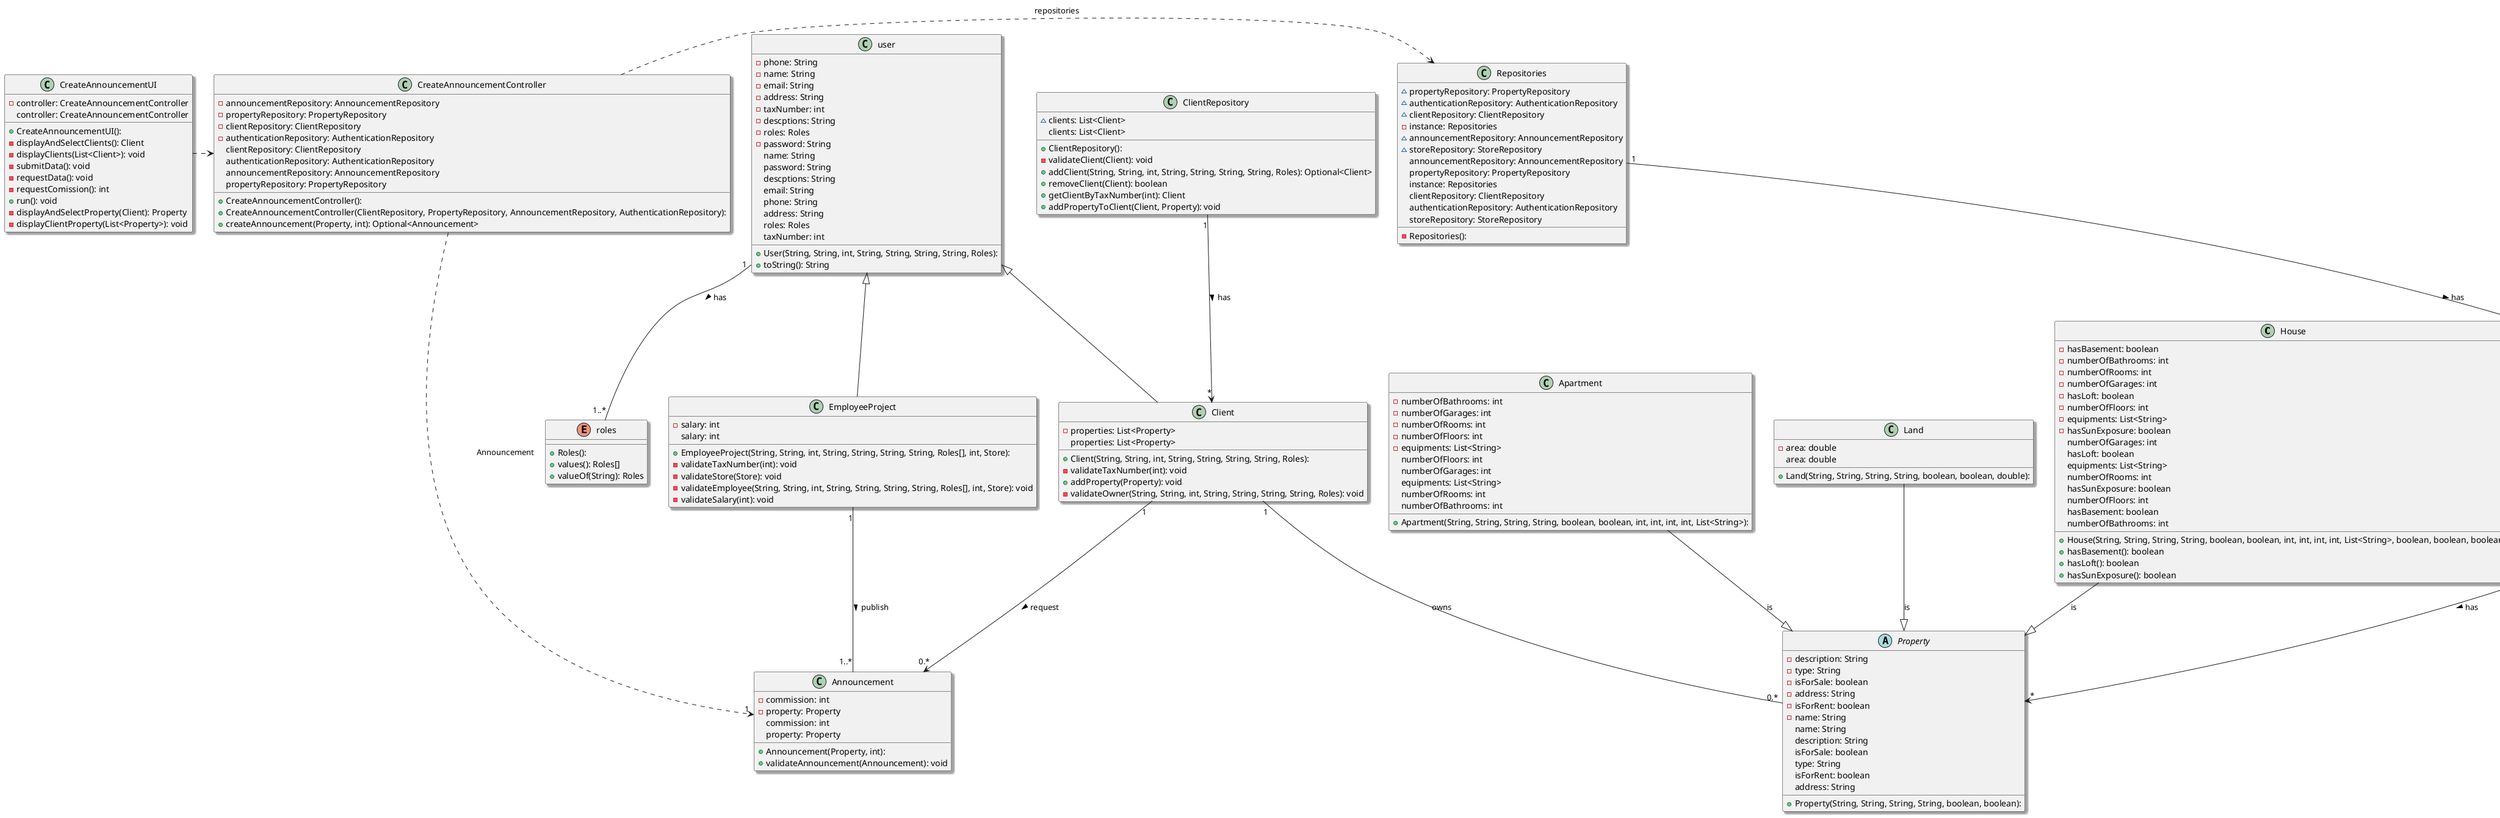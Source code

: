 @startuml
skinparam monochrome false
skinparam packageStyle rectangle
skinparam shadowing true
top to bottom direction

skinparam classAttributeIconSize "2"

class House{
  + House(String, String, String, String, boolean, boolean, int, int, int, int, List<String>, boolean, boolean, boolean):
  - hasBasement: boolean
  - numberOfBathrooms: int
  - numberOfRooms: int
  - numberOfGarages: int
  - hasLoft: boolean
  - numberOfFloors: int
  - equipments: List<String>
  - hasSunExposure: boolean
  + hasBasement(): boolean
  + hasLoft(): boolean
  + hasSunExposure(): boolean
   numberOfGarages: int
   hasLoft: boolean
   equipments: List<String>
   numberOfRooms: int
   hasSunExposure: boolean
   numberOfFloors: int
   hasBasement: boolean
   numberOfBathrooms: int
}
class Apartment{
  + Apartment(String, String, String, String, boolean, boolean, int, int, int, int, List<String>):
  - numberOfBathrooms: int
  - numberOfGarages: int
  - numberOfRooms: int
  - numberOfFloors: int
  - equipments: List<String>
   numberOfFloors: int
   numberOfGarages: int
   equipments: List<String>
   numberOfRooms: int
   numberOfBathrooms: int
}
class Land{
  + Land(String, String, String, String, boolean, boolean, double):
  - area: double
   area: double
}
abstract class Property {
  + Property(String, String, String, String, boolean, boolean):
  - description: String
  - type: String
  - isForSale: boolean
  - address: String
  - isForRent: boolean
  - name: String
   name: String
   description: String
   isForSale: boolean
   type: String
   isForRent: boolean
   address: String
}

class Repositories {
  - Repositories():
  ~ propertyRepository: PropertyRepository
  ~ authenticationRepository: AuthenticationRepository
  ~ clientRepository: ClientRepository
  - instance: Repositories
  ~ announcementRepository: AnnouncementRepository
  ~ storeRepository: StoreRepository
   announcementRepository: AnnouncementRepository
   propertyRepository: PropertyRepository
   instance: Repositories
   clientRepository: ClientRepository
   authenticationRepository: AuthenticationRepository
   storeRepository: StoreRepository
}
class CreateAnnouncementUI{
  + CreateAnnouncementUI():
  - controller: CreateAnnouncementController
  - displayAndSelectClients(): Client
  - displayClients(List<Client>): void
  - submitData(): void
  - requestData(): void
  - requestComission(): int
  + run(): void
  - displayAndSelectProperty(Client): Property
  - displayClientProperty(List<Property>): void
   controller: CreateAnnouncementController
}

class CreateAnnouncementController{
  + CreateAnnouncementController():
  + CreateAnnouncementController(ClientRepository, PropertyRepository, AnnouncementRepository, AuthenticationRepository):
  - announcementRepository: AnnouncementRepository
  - propertyRepository: PropertyRepository
  - clientRepository: ClientRepository
  - authenticationRepository: AuthenticationRepository
  + createAnnouncement(Property, int): Optional<Announcement>
   clientRepository: ClientRepository
   authenticationRepository: AuthenticationRepository
   announcementRepository: AnnouncementRepository
   propertyRepository: PropertyRepository
}
class PropertyRepository{
  + PropertyRepository():
  + remove(Property): boolean
  + getByName(String): Optional<Property>
  + createApartment(String, String, String, boolean, boolean, int, int, int, int, List<String>): void
  + createLand(String, String, String, boolean, boolean, double): void
  + createHouse(String, String, String, String, boolean, boolean, int, int, int, int, List<String>, boolean, boolean, boolean): void
  + creatLand(String, String, String, String, boolean, boolean, double): Optional<Land>
  + add(Property): void
  + creatApartment(String, String, String, String, boolean, boolean, int, int, int, int, List<String>): Optional<Apartment>
  + creatHouse(String, String, String, String, boolean, boolean, int, int, int, int, List<String>, boolean, boolean, boolean): Optional<House>
   all: List<Property>
}

class Client extends user{
  + Client(String, String, int, String, String, String, String, Roles):
  - properties: List<Property>
  - validateTaxNumber(int): void
  + addProperty(Property): void
  - validateOwner(String, String, int, String, String, String, String, Roles): void
   properties: List<Property>
}

class EmployeeProject extends user{
  + EmployeeProject(String, String, int, String, String, String, String, Roles[], int, Store):
  - salary: int
  - validateTaxNumber(int): void
  - validateStore(Store): void
  - validateEmployee(String, String, int, String, String, String, String, Roles[], int, Store): void
  - validateSalary(int): void
   salary: int
}

class user{
  + User(String, String, int, String, String, String, String, Roles):
  - phone: String
  - name: String
  - email: String
  - address: String
  - taxNumber: int
  - descptions: String
  - roles: Roles
  - password: String
  + toString(): String
   name: String
   password: String
   descptions: String
   email: String
   phone: String
   address: String
   roles: Roles
   taxNumber: int
}

enum roles{
  + Roles():
  + values(): Roles[]
  + valueOf(String): Roles
}

class Announcement{
  + Announcement(Property, int):
  - commission: int
  - property: Property
  + validateAnnouncement(Announcement): void
   commission: int
   property: Property
}

class ClientRepository{
  + ClientRepository():
  ~ clients: List<Client>
  - validateClient(Client): void
  + addClient(String, String, int, String, String, String, String, Roles): Optional<Client>
  + removeClient(Client): boolean
  + getClientByTaxNumber(int): Client
  + addPropertyToClient(Client, Property): void
   clients: List<Client>
}

CreateAnnouncementUI .> CreateAnnouncementController
CreateAnnouncementController .> Repositories : repositories
Repositories "1" --> "*" PropertyRepository : has >
PropertyRepository "1" --> "*" Property : has >
House  --|>  Property  : is
Apartment  --|>  Property : is
Land  --|>  Property : is
Client "1"--"0.*" Property: owns
user "1"--"1..*" roles : has >
EmployeeProject "1"--"1..*" Announcement : publish >
CreateAnnouncementController ..> "1" Announcement : Announcement
ClientRepository "1" --> "*" Client : has >
Client "1" --> "0.*" Announcement : request >

@enduml